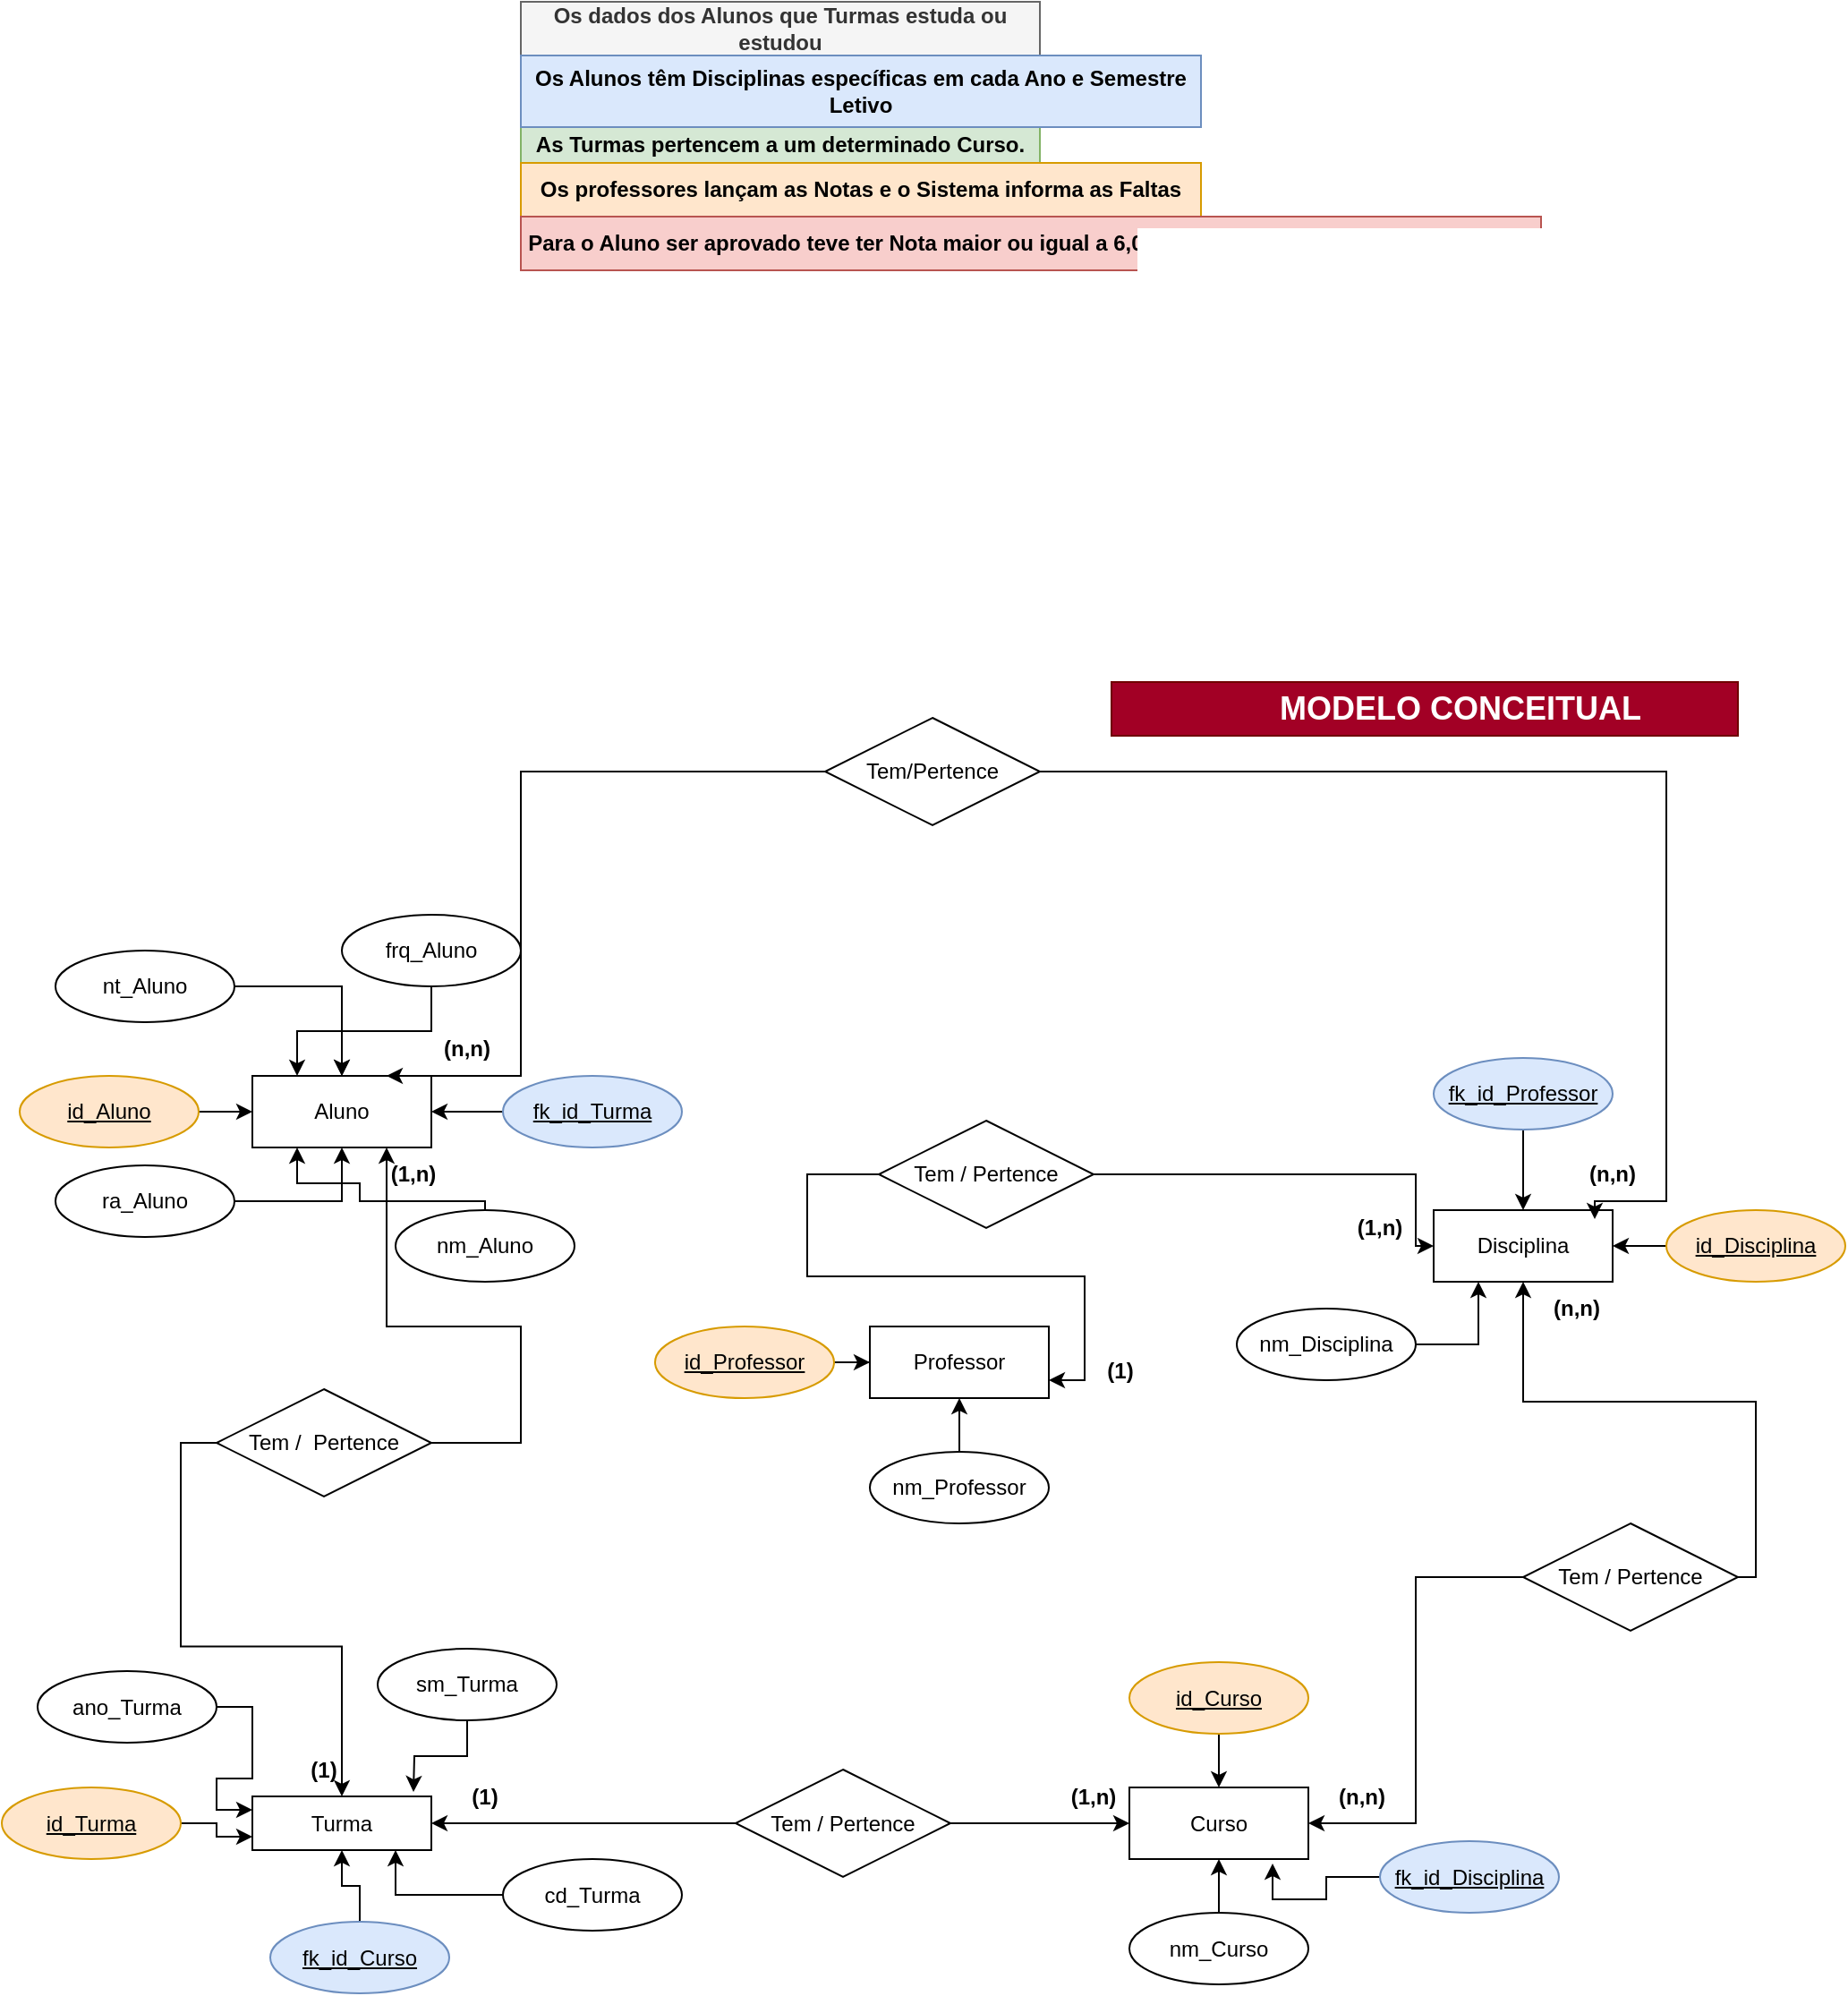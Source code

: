 <mxfile version="18.0.2" type="device"><diagram id="R2lEEEUBdFMjLlhIrx00" name="Page-1"><mxGraphModel dx="2829" dy="1829" grid="1" gridSize="10" guides="1" tooltips="1" connect="1" arrows="1" fold="1" page="1" pageScale="1" pageWidth="850" pageHeight="1100" math="0" shadow="0" extFonts="Permanent Marker^https://fonts.googleapis.com/css?family=Permanent+Marker"><root><mxCell id="0"/><mxCell id="1" parent="0"/><mxCell id="l17VZxCaO_DqScK0GJUM-1" value="Os dados dos Alunos que Turmas estuda ou estudou" style="text;html=1;align=center;verticalAlign=middle;whiteSpace=wrap;rounded=0;fontStyle=1;fillColor=#f5f5f5;fontColor=#333333;strokeColor=#666666;" parent="1" vertex="1"><mxGeometry x="140" y="-180" width="290" height="30" as="geometry"/></mxCell><mxCell id="l17VZxCaO_DqScK0GJUM-2" value="As Turmas pertencem a um determinado Curso." style="text;html=1;strokeColor=#82b366;fillColor=#d5e8d4;align=center;verticalAlign=middle;whiteSpace=wrap;rounded=0;fontStyle=1" parent="1" vertex="1"><mxGeometry x="140" y="-110" width="290" height="20" as="geometry"/></mxCell><mxCell id="l17VZxCaO_DqScK0GJUM-3" value="Os Alunos têm Disciplinas específicas em cada Ano e Semestre Letivo" style="text;html=1;strokeColor=#6c8ebf;fillColor=#dae8fc;align=center;verticalAlign=middle;whiteSpace=wrap;rounded=0;fontStyle=1;" parent="1" vertex="1"><mxGeometry x="140" y="-150" width="380" height="40" as="geometry"/></mxCell><mxCell id="l17VZxCaO_DqScK0GJUM-5" value="Os professores lançam as Notas e o Sistema informa as Faltas" style="text;html=1;strokeColor=#d79b00;fillColor=#ffe6cc;align=center;verticalAlign=middle;whiteSpace=wrap;rounded=0;fontStyle=1" parent="1" vertex="1"><mxGeometry x="140" y="-90" width="380" height="30" as="geometry"/></mxCell><mxCell id="l17VZxCaO_DqScK0GJUM-6" value="Para o Aluno ser aprovado teve ter Nota maior ou igual a 6,0 e 75% de frequência nas aulas dadas," style="text;html=1;strokeColor=#b85450;fillColor=#f8cecc;align=center;verticalAlign=middle;whiteSpace=wrap;rounded=0;fontStyle=1" parent="1" vertex="1"><mxGeometry x="140" y="-60" width="570" height="30" as="geometry"/></mxCell><mxCell id="l17VZxCaO_DqScK0GJUM-8" value="Aluno" style="whiteSpace=wrap;html=1;align=center;" parent="1" vertex="1"><mxGeometry x="-10" y="420" width="100" height="40" as="geometry"/></mxCell><mxCell id="l17VZxCaO_DqScK0GJUM-9" value="Turma" style="whiteSpace=wrap;html=1;align=center;" parent="1" vertex="1"><mxGeometry x="-10" y="822.5" width="100" height="30" as="geometry"/></mxCell><mxCell id="l17VZxCaO_DqScK0GJUM-10" value="Professor" style="whiteSpace=wrap;html=1;align=center;" parent="1" vertex="1"><mxGeometry x="335" y="560" width="100" height="40" as="geometry"/></mxCell><mxCell id="l17VZxCaO_DqScK0GJUM-11" value="Curso" style="whiteSpace=wrap;html=1;align=center;" parent="1" vertex="1"><mxGeometry x="480" y="817.5" width="100" height="40" as="geometry"/></mxCell><mxCell id="l17VZxCaO_DqScK0GJUM-12" value="Disciplina" style="whiteSpace=wrap;html=1;align=center;" parent="1" vertex="1"><mxGeometry x="650" y="495" width="100" height="40" as="geometry"/></mxCell><mxCell id="l17VZxCaO_DqScK0GJUM-43" style="edgeStyle=orthogonalEdgeStyle;rounded=0;orthogonalLoop=1;jettySize=auto;html=1;entryX=0.25;entryY=1;entryDx=0;entryDy=0;" parent="1" source="l17VZxCaO_DqScK0GJUM-14" target="l17VZxCaO_DqScK0GJUM-8" edge="1"><mxGeometry relative="1" as="geometry"><Array as="points"><mxPoint x="120" y="490"/><mxPoint x="50" y="490"/><mxPoint x="50" y="480"/><mxPoint x="15" y="480"/></Array></mxGeometry></mxCell><mxCell id="l17VZxCaO_DqScK0GJUM-14" value="nm_Aluno" style="ellipse;whiteSpace=wrap;html=1;align=center;" parent="1" vertex="1"><mxGeometry x="70" y="495" width="100" height="40" as="geometry"/></mxCell><mxCell id="l17VZxCaO_DqScK0GJUM-42" style="edgeStyle=orthogonalEdgeStyle;rounded=0;orthogonalLoop=1;jettySize=auto;html=1;" parent="1" source="l17VZxCaO_DqScK0GJUM-15" target="l17VZxCaO_DqScK0GJUM-8" edge="1"><mxGeometry relative="1" as="geometry"/></mxCell><mxCell id="l17VZxCaO_DqScK0GJUM-15" value="ra_Aluno" style="ellipse;whiteSpace=wrap;html=1;align=center;" parent="1" vertex="1"><mxGeometry x="-120" y="470" width="100" height="40" as="geometry"/></mxCell><mxCell id="l17VZxCaO_DqScK0GJUM-88" style="edgeStyle=orthogonalEdgeStyle;rounded=0;orthogonalLoop=1;jettySize=auto;html=1;entryX=0.25;entryY=1;entryDx=0;entryDy=0;" parent="1" source="l17VZxCaO_DqScK0GJUM-16" target="l17VZxCaO_DqScK0GJUM-12" edge="1"><mxGeometry relative="1" as="geometry"/></mxCell><mxCell id="l17VZxCaO_DqScK0GJUM-16" value="nm_Disciplina" style="ellipse;whiteSpace=wrap;html=1;align=center;" parent="1" vertex="1"><mxGeometry x="540" y="550" width="100" height="40" as="geometry"/></mxCell><mxCell id="l17VZxCaO_DqScK0GJUM-56" style="edgeStyle=orthogonalEdgeStyle;rounded=0;orthogonalLoop=1;jettySize=auto;html=1;" parent="1" source="l17VZxCaO_DqScK0GJUM-17" target="l17VZxCaO_DqScK0GJUM-12" edge="1"><mxGeometry relative="1" as="geometry"/></mxCell><mxCell id="l17VZxCaO_DqScK0GJUM-17" value="&lt;u&gt;id_Disciplina&lt;/u&gt;" style="ellipse;whiteSpace=wrap;html=1;align=center;fillColor=#ffe6cc;strokeColor=#d79b00;" parent="1" vertex="1"><mxGeometry x="780" y="495" width="100" height="40" as="geometry"/></mxCell><mxCell id="l17VZxCaO_DqScK0GJUM-54" style="edgeStyle=orthogonalEdgeStyle;rounded=0;orthogonalLoop=1;jettySize=auto;html=1;" parent="1" source="l17VZxCaO_DqScK0GJUM-18" target="l17VZxCaO_DqScK0GJUM-9" edge="1"><mxGeometry relative="1" as="geometry"><Array as="points"><mxPoint x="70" y="878"/></Array></mxGeometry></mxCell><mxCell id="l17VZxCaO_DqScK0GJUM-18" value="cd_Turma" style="ellipse;whiteSpace=wrap;html=1;align=center;" parent="1" vertex="1"><mxGeometry x="130" y="857.5" width="100" height="40" as="geometry"/></mxCell><mxCell id="l17VZxCaO_DqScK0GJUM-48" style="edgeStyle=orthogonalEdgeStyle;rounded=0;orthogonalLoop=1;jettySize=auto;html=1;" parent="1" source="l17VZxCaO_DqScK0GJUM-19" target="l17VZxCaO_DqScK0GJUM-11" edge="1"><mxGeometry relative="1" as="geometry"/></mxCell><mxCell id="l17VZxCaO_DqScK0GJUM-19" value="nm_Curso" style="ellipse;whiteSpace=wrap;html=1;align=center;" parent="1" vertex="1"><mxGeometry x="480" y="887.5" width="100" height="40" as="geometry"/></mxCell><mxCell id="l17VZxCaO_DqScK0GJUM-50" style="edgeStyle=orthogonalEdgeStyle;rounded=0;orthogonalLoop=1;jettySize=auto;html=1;" parent="1" source="l17VZxCaO_DqScK0GJUM-20" target="l17VZxCaO_DqScK0GJUM-10" edge="1"><mxGeometry relative="1" as="geometry"/></mxCell><mxCell id="l17VZxCaO_DqScK0GJUM-20" value="nm_Professor" style="ellipse;whiteSpace=wrap;html=1;align=center;" parent="1" vertex="1"><mxGeometry x="335" y="630" width="100" height="40" as="geometry"/></mxCell><mxCell id="l17VZxCaO_DqScK0GJUM-49" style="edgeStyle=orthogonalEdgeStyle;rounded=0;orthogonalLoop=1;jettySize=auto;html=1;" parent="1" source="l17VZxCaO_DqScK0GJUM-21" target="l17VZxCaO_DqScK0GJUM-10" edge="1"><mxGeometry relative="1" as="geometry"/></mxCell><mxCell id="l17VZxCaO_DqScK0GJUM-21" value="&lt;u&gt;id_Professor&lt;/u&gt;" style="ellipse;whiteSpace=wrap;html=1;align=center;fillColor=#ffe6cc;strokeColor=#d79b00;" parent="1" vertex="1"><mxGeometry x="215" y="560" width="100" height="40" as="geometry"/></mxCell><mxCell id="l17VZxCaO_DqScK0GJUM-39" style="edgeStyle=orthogonalEdgeStyle;rounded=0;orthogonalLoop=1;jettySize=auto;html=1;" parent="1" source="l17VZxCaO_DqScK0GJUM-22" target="l17VZxCaO_DqScK0GJUM-8" edge="1"><mxGeometry relative="1" as="geometry"/></mxCell><mxCell id="l17VZxCaO_DqScK0GJUM-22" value="nt_Aluno" style="ellipse;whiteSpace=wrap;html=1;align=center;" parent="1" vertex="1"><mxGeometry x="-120" y="350" width="100" height="40" as="geometry"/></mxCell><mxCell id="l17VZxCaO_DqScK0GJUM-40" style="edgeStyle=orthogonalEdgeStyle;rounded=0;orthogonalLoop=1;jettySize=auto;html=1;" parent="1" source="l17VZxCaO_DqScK0GJUM-23" target="l17VZxCaO_DqScK0GJUM-8" edge="1"><mxGeometry relative="1" as="geometry"/></mxCell><mxCell id="l17VZxCaO_DqScK0GJUM-45" style="edgeStyle=orthogonalEdgeStyle;rounded=0;orthogonalLoop=1;jettySize=auto;html=1;entryX=0.25;entryY=0;entryDx=0;entryDy=0;" parent="1" source="l17VZxCaO_DqScK0GJUM-23" target="l17VZxCaO_DqScK0GJUM-8" edge="1"><mxGeometry relative="1" as="geometry"/></mxCell><mxCell id="l17VZxCaO_DqScK0GJUM-23" value="frq_Aluno" style="ellipse;whiteSpace=wrap;html=1;align=center;" parent="1" vertex="1"><mxGeometry x="40" y="330" width="100" height="40" as="geometry"/></mxCell><mxCell id="l17VZxCaO_DqScK0GJUM-44" style="edgeStyle=orthogonalEdgeStyle;rounded=0;orthogonalLoop=1;jettySize=auto;html=1;" parent="1" source="l17VZxCaO_DqScK0GJUM-27" target="l17VZxCaO_DqScK0GJUM-8" edge="1"><mxGeometry relative="1" as="geometry"/></mxCell><mxCell id="l17VZxCaO_DqScK0GJUM-27" value="fk_id_Turma" style="ellipse;whiteSpace=wrap;html=1;align=center;fontStyle=4;fillColor=#dae8fc;strokeColor=#6c8ebf;" parent="1" vertex="1"><mxGeometry x="130" y="420" width="100" height="40" as="geometry"/></mxCell><mxCell id="Dh7Gm7HJtMxxOoEu4Obb-2" style="edgeStyle=orthogonalEdgeStyle;rounded=0;orthogonalLoop=1;jettySize=auto;html=1;" parent="1" source="l17VZxCaO_DqScK0GJUM-29" edge="1"><mxGeometry relative="1" as="geometry"><mxPoint x="80" y="820" as="targetPoint"/></mxGeometry></mxCell><mxCell id="l17VZxCaO_DqScK0GJUM-29" value="sm_Turma" style="ellipse;whiteSpace=wrap;html=1;align=center;" parent="1" vertex="1"><mxGeometry x="60" y="740" width="100" height="40" as="geometry"/></mxCell><mxCell id="l17VZxCaO_DqScK0GJUM-52" style="edgeStyle=orthogonalEdgeStyle;rounded=0;orthogonalLoop=1;jettySize=auto;html=1;entryX=0.5;entryY=1;entryDx=0;entryDy=0;" parent="1" source="l17VZxCaO_DqScK0GJUM-31" target="l17VZxCaO_DqScK0GJUM-9" edge="1"><mxGeometry relative="1" as="geometry"/></mxCell><mxCell id="l17VZxCaO_DqScK0GJUM-31" value="fk_id_Curso" style="ellipse;whiteSpace=wrap;html=1;align=center;fontStyle=4;fillColor=#dae8fc;strokeColor=#6c8ebf;" parent="1" vertex="1"><mxGeometry y="892.5" width="100" height="40" as="geometry"/></mxCell><mxCell id="l17VZxCaO_DqScK0GJUM-100" style="edgeStyle=orthogonalEdgeStyle;rounded=0;orthogonalLoop=1;jettySize=auto;html=1;entryX=0;entryY=0.75;entryDx=0;entryDy=0;" parent="1" source="l17VZxCaO_DqScK0GJUM-32" target="l17VZxCaO_DqScK0GJUM-9" edge="1"><mxGeometry relative="1" as="geometry"/></mxCell><mxCell id="l17VZxCaO_DqScK0GJUM-32" value="id_Turma" style="ellipse;whiteSpace=wrap;html=1;align=center;fontStyle=4;fillColor=#ffe6cc;strokeColor=#d79b00;" parent="1" vertex="1"><mxGeometry x="-150" y="817.5" width="100" height="40" as="geometry"/></mxCell><mxCell id="l17VZxCaO_DqScK0GJUM-41" style="edgeStyle=orthogonalEdgeStyle;rounded=0;orthogonalLoop=1;jettySize=auto;html=1;" parent="1" source="l17VZxCaO_DqScK0GJUM-33" target="l17VZxCaO_DqScK0GJUM-8" edge="1"><mxGeometry relative="1" as="geometry"/></mxCell><mxCell id="l17VZxCaO_DqScK0GJUM-33" value="id_Aluno" style="ellipse;whiteSpace=wrap;html=1;align=center;fontStyle=4;fillColor=#ffe6cc;strokeColor=#d79b00;" parent="1" vertex="1"><mxGeometry x="-140" y="420" width="100" height="40" as="geometry"/></mxCell><mxCell id="l17VZxCaO_DqScK0GJUM-46" style="edgeStyle=orthogonalEdgeStyle;rounded=0;orthogonalLoop=1;jettySize=auto;html=1;entryX=0.5;entryY=0;entryDx=0;entryDy=0;" parent="1" source="l17VZxCaO_DqScK0GJUM-35" target="l17VZxCaO_DqScK0GJUM-11" edge="1"><mxGeometry relative="1" as="geometry"/></mxCell><mxCell id="l17VZxCaO_DqScK0GJUM-35" value="id_Curso" style="ellipse;whiteSpace=wrap;html=1;align=center;fontStyle=4;fillColor=#ffe6cc;strokeColor=#d79b00;" parent="1" vertex="1"><mxGeometry x="480" y="747.5" width="100" height="40" as="geometry"/></mxCell><mxCell id="l17VZxCaO_DqScK0GJUM-47" style="edgeStyle=orthogonalEdgeStyle;rounded=0;orthogonalLoop=1;jettySize=auto;html=1;" parent="1" source="l17VZxCaO_DqScK0GJUM-36" edge="1"><mxGeometry relative="1" as="geometry"><mxPoint x="560" y="860" as="targetPoint"/><Array as="points"><mxPoint x="590" y="868"/><mxPoint x="590" y="880"/><mxPoint x="560" y="880"/></Array></mxGeometry></mxCell><mxCell id="l17VZxCaO_DqScK0GJUM-36" value="fk_id_Disciplina" style="ellipse;whiteSpace=wrap;html=1;align=center;fontStyle=4;fillColor=#dae8fc;strokeColor=#6c8ebf;" parent="1" vertex="1"><mxGeometry x="620" y="847.5" width="100" height="40" as="geometry"/></mxCell><mxCell id="l17VZxCaO_DqScK0GJUM-58" style="edgeStyle=orthogonalEdgeStyle;rounded=0;orthogonalLoop=1;jettySize=auto;html=1;" parent="1" source="l17VZxCaO_DqScK0GJUM-37" target="l17VZxCaO_DqScK0GJUM-12" edge="1"><mxGeometry relative="1" as="geometry"/></mxCell><mxCell id="l17VZxCaO_DqScK0GJUM-37" value="fk_id_Professor" style="ellipse;whiteSpace=wrap;html=1;align=center;fontStyle=4;fillColor=#dae8fc;strokeColor=#6c8ebf;" parent="1" vertex="1"><mxGeometry x="650" y="410" width="100" height="40" as="geometry"/></mxCell><mxCell id="l17VZxCaO_DqScK0GJUM-65" style="edgeStyle=orthogonalEdgeStyle;rounded=0;orthogonalLoop=1;jettySize=auto;html=1;entryX=0.75;entryY=1;entryDx=0;entryDy=0;" parent="1" source="l17VZxCaO_DqScK0GJUM-59" target="l17VZxCaO_DqScK0GJUM-8" edge="1"><mxGeometry relative="1" as="geometry"><Array as="points"><mxPoint x="140" y="625"/><mxPoint x="140" y="560"/><mxPoint x="65" y="560"/></Array></mxGeometry></mxCell><mxCell id="l17VZxCaO_DqScK0GJUM-66" style="edgeStyle=orthogonalEdgeStyle;rounded=0;orthogonalLoop=1;jettySize=auto;html=1;exitX=0;exitY=0.5;exitDx=0;exitDy=0;entryX=0.5;entryY=0;entryDx=0;entryDy=0;" parent="1" source="l17VZxCaO_DqScK0GJUM-59" target="l17VZxCaO_DqScK0GJUM-9" edge="1"><mxGeometry relative="1" as="geometry"/></mxCell><mxCell id="l17VZxCaO_DqScK0GJUM-59" value="Tem /&amp;nbsp; Pertence" style="shape=rhombus;perimeter=rhombusPerimeter;whiteSpace=wrap;html=1;align=center;" parent="1" vertex="1"><mxGeometry x="-30" y="595" width="120" height="60" as="geometry"/></mxCell><mxCell id="l17VZxCaO_DqScK0GJUM-63" value="(1,n)" style="text;html=1;strokeColor=none;fillColor=none;align=center;verticalAlign=middle;whiteSpace=wrap;rounded=0;fontStyle=1" parent="1" vertex="1"><mxGeometry x="50" y="460" width="60" height="30" as="geometry"/></mxCell><mxCell id="l17VZxCaO_DqScK0GJUM-67" value="(1)" style="text;html=1;strokeColor=none;fillColor=none;align=center;verticalAlign=middle;whiteSpace=wrap;rounded=0;fontStyle=1" parent="1" vertex="1"><mxGeometry y="792.5" width="60" height="30" as="geometry"/></mxCell><mxCell id="l17VZxCaO_DqScK0GJUM-71" style="edgeStyle=orthogonalEdgeStyle;rounded=0;orthogonalLoop=1;jettySize=auto;html=1;entryX=1;entryY=0.5;entryDx=0;entryDy=0;" parent="1" source="l17VZxCaO_DqScK0GJUM-70" target="l17VZxCaO_DqScK0GJUM-9" edge="1"><mxGeometry relative="1" as="geometry"/></mxCell><mxCell id="l17VZxCaO_DqScK0GJUM-72" style="edgeStyle=orthogonalEdgeStyle;rounded=0;orthogonalLoop=1;jettySize=auto;html=1;" parent="1" source="l17VZxCaO_DqScK0GJUM-70" target="l17VZxCaO_DqScK0GJUM-11" edge="1"><mxGeometry relative="1" as="geometry"/></mxCell><mxCell id="l17VZxCaO_DqScK0GJUM-70" value="Tem / Pertence" style="shape=rhombus;perimeter=rhombusPerimeter;whiteSpace=wrap;html=1;align=center;" parent="1" vertex="1"><mxGeometry x="260" y="807.5" width="120" height="60" as="geometry"/></mxCell><mxCell id="l17VZxCaO_DqScK0GJUM-73" value="(1,n)" style="text;html=1;strokeColor=none;fillColor=none;align=center;verticalAlign=middle;whiteSpace=wrap;rounded=0;fontStyle=1" parent="1" vertex="1"><mxGeometry x="430" y="807.5" width="60" height="30" as="geometry"/></mxCell><mxCell id="l17VZxCaO_DqScK0GJUM-74" value="(1)" style="text;html=1;strokeColor=none;fillColor=none;align=center;verticalAlign=middle;whiteSpace=wrap;rounded=0;fontStyle=1" parent="1" vertex="1"><mxGeometry x="90" y="807.5" width="60" height="30" as="geometry"/></mxCell><mxCell id="l17VZxCaO_DqScK0GJUM-79" style="edgeStyle=orthogonalEdgeStyle;rounded=0;orthogonalLoop=1;jettySize=auto;html=1;entryX=1;entryY=0.5;entryDx=0;entryDy=0;" parent="1" source="l17VZxCaO_DqScK0GJUM-75" target="l17VZxCaO_DqScK0GJUM-11" edge="1"><mxGeometry relative="1" as="geometry"/></mxCell><mxCell id="l17VZxCaO_DqScK0GJUM-81" style="edgeStyle=orthogonalEdgeStyle;rounded=0;orthogonalLoop=1;jettySize=auto;html=1;entryX=0.5;entryY=1;entryDx=0;entryDy=0;" parent="1" source="l17VZxCaO_DqScK0GJUM-75" target="l17VZxCaO_DqScK0GJUM-12" edge="1"><mxGeometry relative="1" as="geometry"><Array as="points"><mxPoint x="830" y="700"/><mxPoint x="830" y="602"/><mxPoint x="700" y="602"/></Array></mxGeometry></mxCell><mxCell id="l17VZxCaO_DqScK0GJUM-75" value="Tem / Pertence" style="shape=rhombus;perimeter=rhombusPerimeter;whiteSpace=wrap;html=1;align=center;" parent="1" vertex="1"><mxGeometry x="700" y="670" width="120" height="60" as="geometry"/></mxCell><mxCell id="l17VZxCaO_DqScK0GJUM-84" value="(n,n)" style="text;html=1;strokeColor=none;fillColor=none;align=center;verticalAlign=middle;whiteSpace=wrap;rounded=0;fontStyle=1" parent="1" vertex="1"><mxGeometry x="700" y="535" width="60" height="30" as="geometry"/></mxCell><mxCell id="l17VZxCaO_DqScK0GJUM-87" style="edgeStyle=orthogonalEdgeStyle;rounded=0;orthogonalLoop=1;jettySize=auto;html=1;" parent="1" source="l17VZxCaO_DqScK0GJUM-85" target="l17VZxCaO_DqScK0GJUM-12" edge="1"><mxGeometry relative="1" as="geometry"><mxPoint x="680" y="475" as="targetPoint"/><Array as="points"><mxPoint x="640" y="475"/><mxPoint x="640" y="515"/></Array></mxGeometry></mxCell><mxCell id="l17VZxCaO_DqScK0GJUM-92" style="edgeStyle=orthogonalEdgeStyle;rounded=0;orthogonalLoop=1;jettySize=auto;html=1;entryX=1;entryY=0.75;entryDx=0;entryDy=0;" parent="1" source="l17VZxCaO_DqScK0GJUM-85" target="l17VZxCaO_DqScK0GJUM-10" edge="1"><mxGeometry relative="1" as="geometry"><Array as="points"><mxPoint x="300" y="475"/><mxPoint x="300" y="532"/><mxPoint x="455" y="532"/><mxPoint x="455" y="590"/></Array></mxGeometry></mxCell><mxCell id="l17VZxCaO_DqScK0GJUM-85" value="Tem / Pertence" style="shape=rhombus;perimeter=rhombusPerimeter;whiteSpace=wrap;html=1;align=center;" parent="1" vertex="1"><mxGeometry x="340" y="445" width="120" height="60" as="geometry"/></mxCell><mxCell id="l17VZxCaO_DqScK0GJUM-89" value="(1,n)" style="text;html=1;strokeColor=none;fillColor=none;align=center;verticalAlign=middle;whiteSpace=wrap;rounded=0;fontStyle=1" parent="1" vertex="1"><mxGeometry x="590" y="490" width="60" height="30" as="geometry"/></mxCell><mxCell id="l17VZxCaO_DqScK0GJUM-82" value="(1)" style="text;html=1;strokeColor=none;fillColor=none;align=center;verticalAlign=middle;whiteSpace=wrap;rounded=0;fontStyle=1" parent="1" vertex="1"><mxGeometry x="445" y="570" width="60" height="30" as="geometry"/></mxCell><mxCell id="l17VZxCaO_DqScK0GJUM-98" style="edgeStyle=orthogonalEdgeStyle;rounded=0;orthogonalLoop=1;jettySize=auto;html=1;entryX=0;entryY=0.25;entryDx=0;entryDy=0;" parent="1" source="l17VZxCaO_DqScK0GJUM-95" target="l17VZxCaO_DqScK0GJUM-9" edge="1"><mxGeometry relative="1" as="geometry"/></mxCell><mxCell id="l17VZxCaO_DqScK0GJUM-95" value="ano_Turma" style="ellipse;whiteSpace=wrap;html=1;align=center;" parent="1" vertex="1"><mxGeometry x="-130" y="752.5" width="100" height="40" as="geometry"/></mxCell><mxCell id="mNuvjCWPCA32iCEid1WZ-1" value="&lt;blockquote style=&quot;margin: 0px 0px 0px 40px; border: none; padding: 0px; font-size: 18px;&quot;&gt;MODELO CONCEITUAL&lt;/blockquote&gt;" style="text;html=1;strokeColor=#6F0000;fillColor=#a20025;align=center;verticalAlign=middle;whiteSpace=wrap;rounded=0;fontColor=#ffffff;fontStyle=1;fontSize=18;" parent="1" vertex="1"><mxGeometry x="470" y="200" width="350" height="30" as="geometry"/></mxCell><mxCell id="m38ofzbrjylJam6y6d4h-2" style="edgeStyle=orthogonalEdgeStyle;rounded=0;orthogonalLoop=1;jettySize=auto;html=1;entryX=0.75;entryY=0;entryDx=0;entryDy=0;" parent="1" source="m38ofzbrjylJam6y6d4h-1" target="l17VZxCaO_DqScK0GJUM-8" edge="1"><mxGeometry relative="1" as="geometry"><Array as="points"><mxPoint x="140" y="250"/><mxPoint x="140" y="420"/></Array></mxGeometry></mxCell><mxCell id="m38ofzbrjylJam6y6d4h-3" style="edgeStyle=orthogonalEdgeStyle;rounded=0;orthogonalLoop=1;jettySize=auto;html=1;" parent="1" source="m38ofzbrjylJam6y6d4h-1" edge="1"><mxGeometry relative="1" as="geometry"><mxPoint x="740" y="500" as="targetPoint"/><Array as="points"><mxPoint x="780" y="250"/><mxPoint x="780" y="490"/></Array></mxGeometry></mxCell><mxCell id="m38ofzbrjylJam6y6d4h-1" value="Tem/Pertence" style="shape=rhombus;perimeter=rhombusPerimeter;whiteSpace=wrap;html=1;align=center;" parent="1" vertex="1"><mxGeometry x="310" y="220" width="120" height="60" as="geometry"/></mxCell><mxCell id="m38ofzbrjylJam6y6d4h-4" value="(n,n)" style="text;html=1;strokeColor=none;fillColor=none;align=center;verticalAlign=middle;whiteSpace=wrap;rounded=0;fontStyle=1" parent="1" vertex="1"><mxGeometry x="720" y="460" width="60" height="30" as="geometry"/></mxCell><mxCell id="m38ofzbrjylJam6y6d4h-7" value="(n,n)" style="text;html=1;strokeColor=none;fillColor=none;align=center;verticalAlign=middle;whiteSpace=wrap;rounded=0;fontStyle=1" parent="1" vertex="1"><mxGeometry x="80" y="390" width="60" height="30" as="geometry"/></mxCell><mxCell id="m38ofzbrjylJam6y6d4h-11" value="(n,n)" style="text;html=1;strokeColor=none;fillColor=none;align=center;verticalAlign=middle;whiteSpace=wrap;rounded=0;fontStyle=1" parent="1" vertex="1"><mxGeometry x="580" y="807.5" width="60" height="30" as="geometry"/></mxCell></root></mxGraphModel></diagram></mxfile>